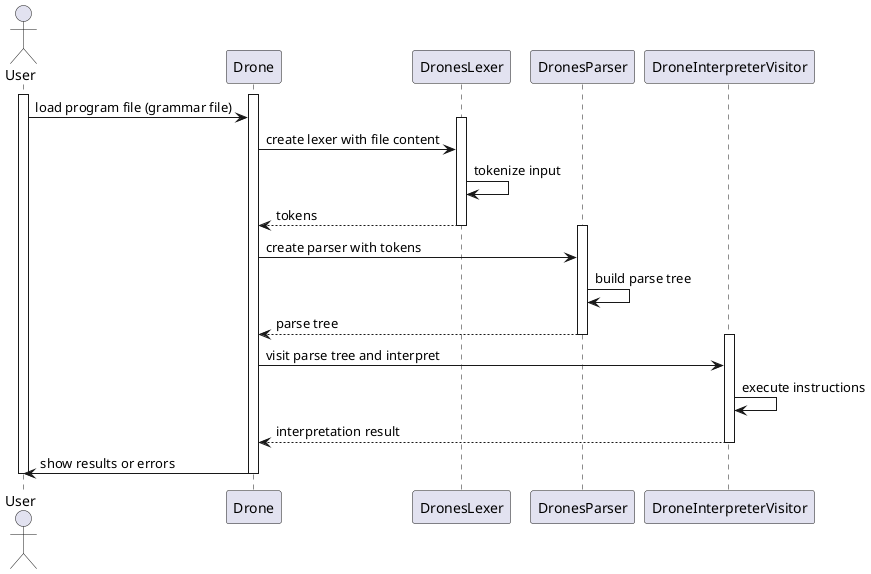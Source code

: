 @startuml
actor "User" as User
participant "Drone" as System
participant "DronesLexer" as Lexer
participant "DronesParser" as Parser
participant "DroneInterpreterVisitor" as Interpreter

activate User
activate System

User -> System : load program file (grammar file)

activate Lexer
System -> Lexer : create lexer with file content
Lexer -> Lexer : tokenize input
Lexer --> System : tokens
deactivate Lexer

activate Parser
System -> Parser : create parser with tokens
Parser -> Parser : build parse tree
Parser --> System : parse tree
deactivate Parser

activate Interpreter
System -> Interpreter : visit parse tree and interpret
Interpreter -> Interpreter : execute instructions
Interpreter --> System : interpretation result
deactivate Interpreter

System -> User : show results or errors

deactivate System
deactivate User
@enduml
